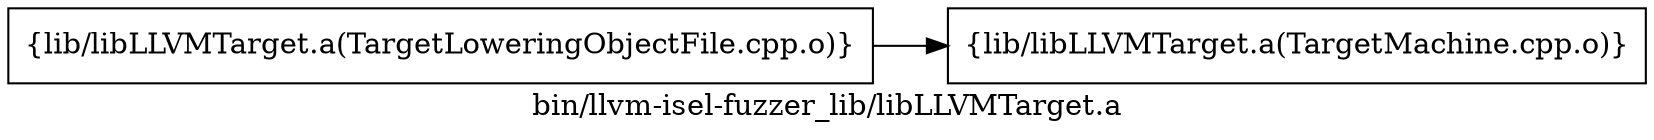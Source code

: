 digraph "bin/llvm-isel-fuzzer_lib/libLLVMTarget.a" {
	label="bin/llvm-isel-fuzzer_lib/libLLVMTarget.a";
	rankdir=LR;

	Node0x5597edc3bad8 [shape=record,shape=box,group=0,label="{lib/libLLVMTarget.a(TargetMachine.cpp.o)}"];
	Node0x5597edc3dab8 [shape=record,shape=box,group=0,label="{lib/libLLVMTarget.a(TargetLoweringObjectFile.cpp.o)}"];
	Node0x5597edc3dab8 -> Node0x5597edc3bad8;
}
